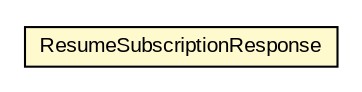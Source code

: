 #!/usr/local/bin/dot
#
# Class diagram 
# Generated by UMLGraph version R5_6-24-gf6e263 (http://www.umlgraph.org/)
#

digraph G {
	edge [fontname="arial",fontsize=10,labelfontname="arial",labelfontsize=10];
	node [fontname="arial",fontsize=10,shape=plaintext];
	nodesep=0.25;
	ranksep=0.5;
	// org.oasis_open.docs.wsn.b_2.ResumeSubscriptionResponse
	c1027978 [label=<<table title="org.oasis_open.docs.wsn.b_2.ResumeSubscriptionResponse" border="0" cellborder="1" cellspacing="0" cellpadding="2" port="p" bgcolor="lemonChiffon" href="./ResumeSubscriptionResponse.html">
		<tr><td><table border="0" cellspacing="0" cellpadding="1">
<tr><td align="center" balign="center"> ResumeSubscriptionResponse </td></tr>
		</table></td></tr>
		</table>>, URL="./ResumeSubscriptionResponse.html", fontname="arial", fontcolor="black", fontsize=10.0];
}

